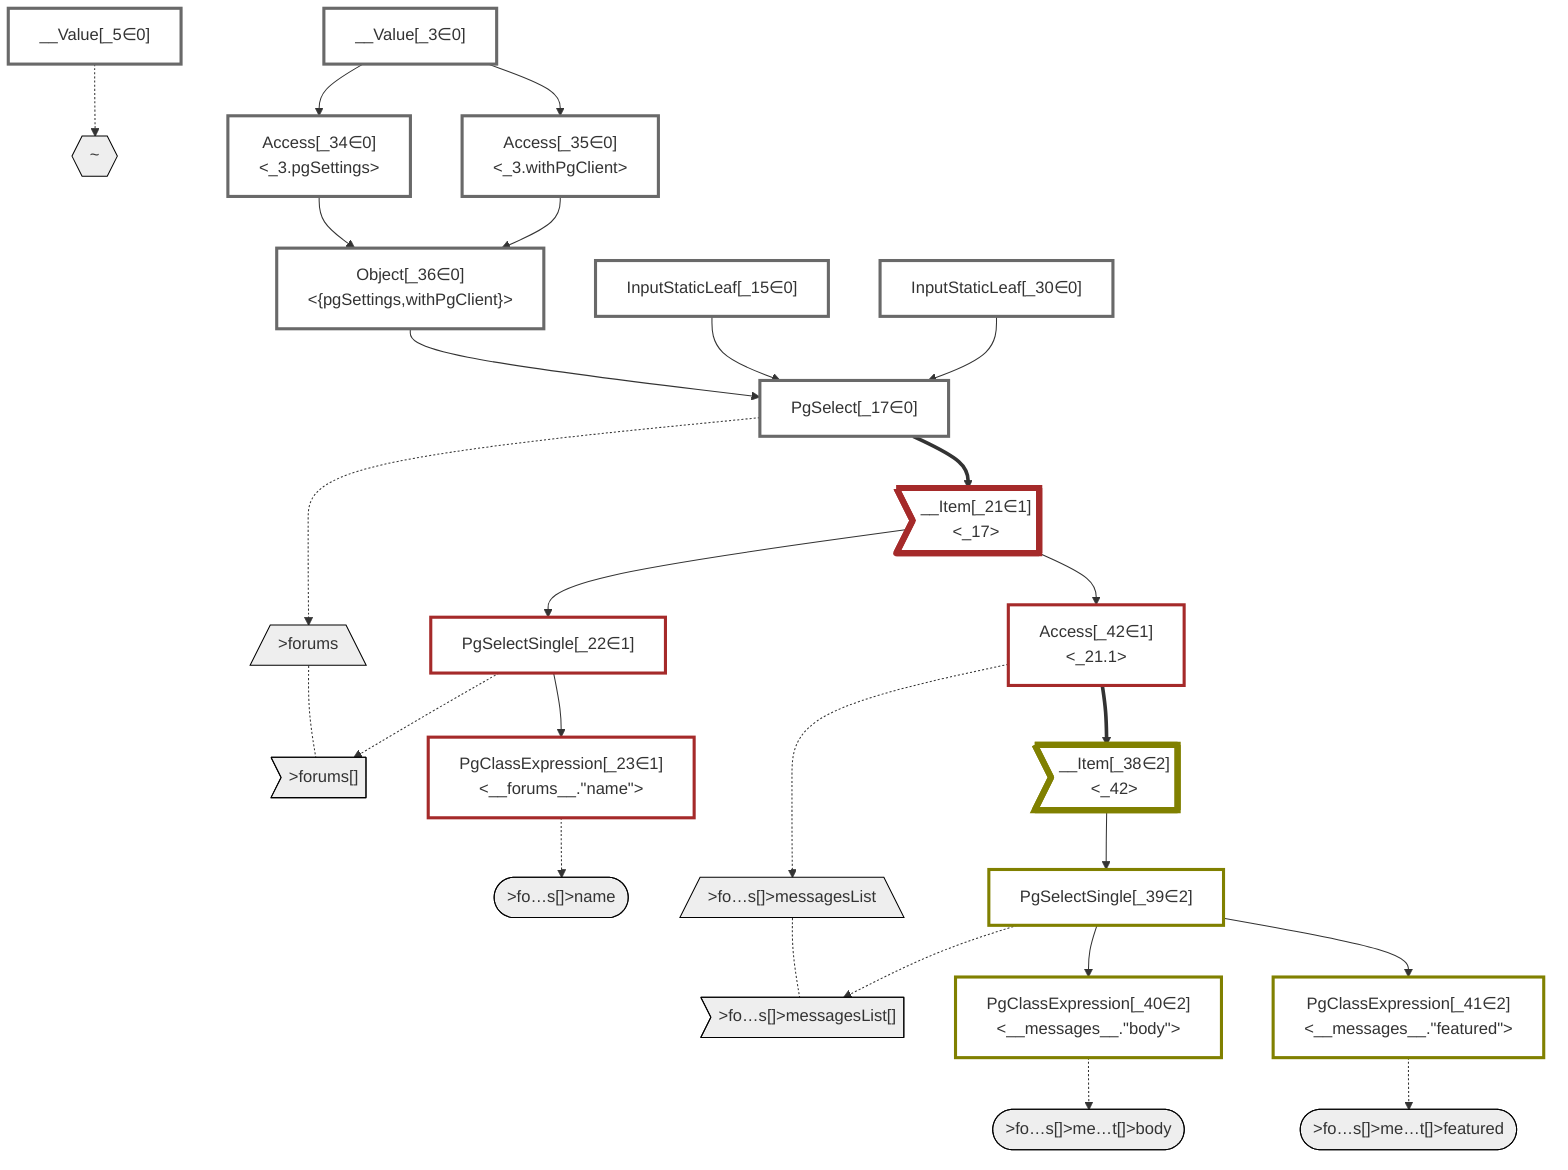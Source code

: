 graph TD
    classDef path fill:#eee,stroke:#000
    classDef plan fill:#fff,stroke-width:3px
    classDef itemplan fill:#fff,stroke-width:6px
    classDef sideeffectplan fill:#f00,stroke-width:6px

    %% subgraph fields
    P1{{"~"}}:::path
    P2[/">forums"\]:::path
    P3>">forums[]"]:::path
    P2 -.- P3
    P4([">fo…s[]>name"]):::path
    %% P3 -.-> P4
    P5[/">fo…s[]>messagesList"\]:::path
    P6>">fo…s[]>messagesList[]"]:::path
    P5 -.- P6
    P7([">fo…s[]>me…t[]>body"]):::path
    %% P6 -.-> P7
    P8([">fo…s[]>me…t[]>featured"]):::path
    %% P6 -.-> P8
    %% P3 -.-> P5
    %% P1 -.-> P2
    %% end

    %% define plans
    __Value_3["__Value[_3∈0]<br /><context>"]:::plan
    __Value_5["__Value[_5∈0]<br /><rootValue>"]:::plan
    InputStaticLeaf_15["InputStaticLeaf[_15∈0]"]:::plan
    PgSelect_17["PgSelect[_17∈0]<br /><forums>"]:::plan
    __Item_21>"__Item[_21∈1]<br /><_17>"]:::itemplan
    PgSelectSingle_22["PgSelectSingle[_22∈1]<br /><forums>"]:::plan
    PgClassExpression_23["PgClassExpression[_23∈1]<br /><__forums__.#quot;name#quot;>"]:::plan
    InputStaticLeaf_30["InputStaticLeaf[_30∈0]"]:::plan
    Access_34["Access[_34∈0]<br /><_3.pgSettings>"]:::plan
    Access_35["Access[_35∈0]<br /><_3.withPgClient>"]:::plan
    Object_36["Object[_36∈0]<br /><{pgSettings,withPgClient}>"]:::plan
    __Item_38>"__Item[_38∈2]<br /><_42>"]:::itemplan
    PgSelectSingle_39["PgSelectSingle[_39∈2]<br /><messages>"]:::plan
    PgClassExpression_40["PgClassExpression[_40∈2]<br /><__messages__.#quot;body#quot;>"]:::plan
    PgClassExpression_41["PgClassExpression[_41∈2]<br /><__messages__.#quot;featured#quot;>"]:::plan
    Access_42["Access[_42∈1]<br /><_21.1>"]:::plan

    %% plan dependencies
    Object_36 --> PgSelect_17
    InputStaticLeaf_15 --> PgSelect_17
    InputStaticLeaf_30 --> PgSelect_17
    PgSelect_17 ==> __Item_21
    __Item_21 --> PgSelectSingle_22
    PgSelectSingle_22 --> PgClassExpression_23
    __Value_3 --> Access_34
    __Value_3 --> Access_35
    Access_34 --> Object_36
    Access_35 --> Object_36
    Access_42 ==> __Item_38
    __Item_38 --> PgSelectSingle_39
    PgSelectSingle_39 --> PgClassExpression_40
    PgSelectSingle_39 --> PgClassExpression_41
    __Item_21 --> Access_42

    %% plan-to-path relationships
    __Value_5 -.-> P1
    PgSelect_17 -.-> P2
    PgSelectSingle_22 -.-> P3
    PgClassExpression_23 -.-> P4
    Access_42 -.-> P5
    PgSelectSingle_39 -.-> P6
    PgClassExpression_40 -.-> P7
    PgClassExpression_41 -.-> P8

    %% allocate buckets
    classDef bucket0 stroke:#696969
    class __Value_3,__Value_5,InputStaticLeaf_15,PgSelect_17,InputStaticLeaf_30,Access_34,Access_35,Object_36 bucket0
    classDef bucket1 stroke:#a52a2a
    class __Item_21,PgSelectSingle_22,PgClassExpression_23,Access_42 bucket1
    classDef bucket2 stroke:#808000
    class __Item_38,PgSelectSingle_39,PgClassExpression_40,PgClassExpression_41 bucket2